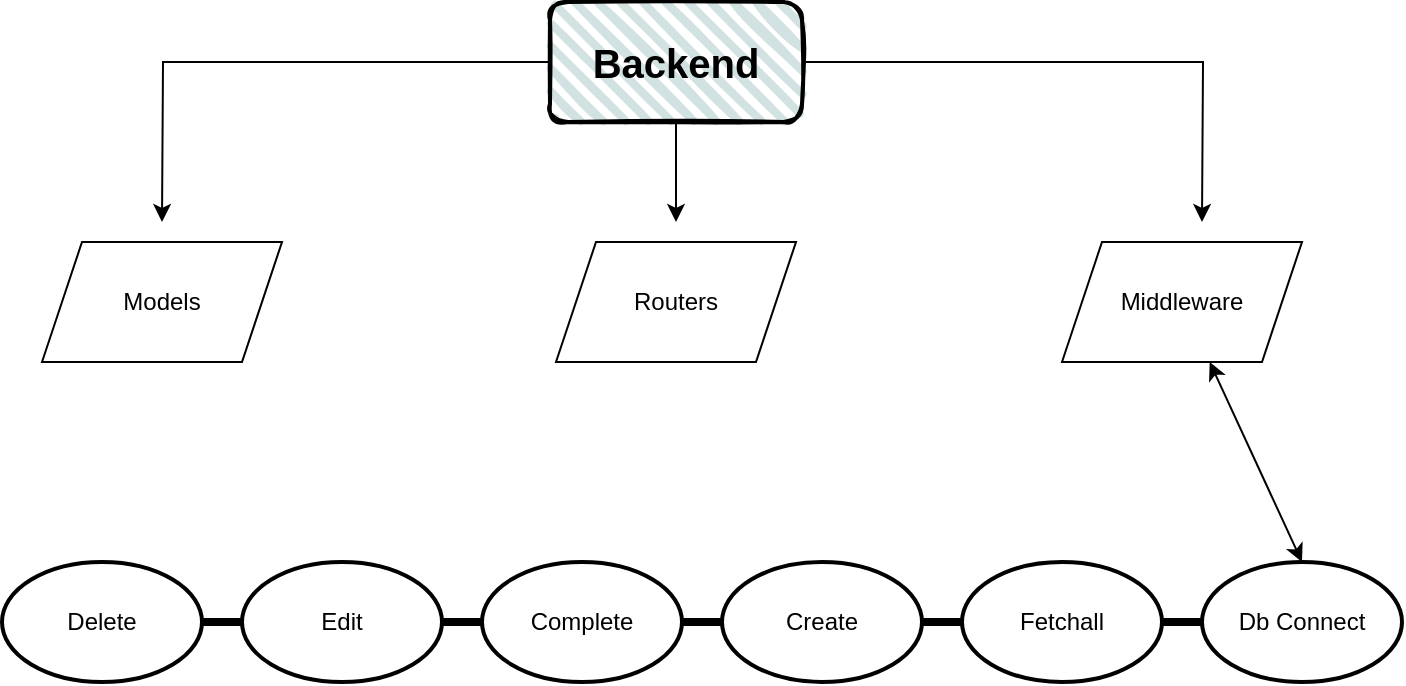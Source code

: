 <mxfile version="21.2.9" type="github">
  <diagram name="Page-1" id="6aqjIy7GvRXFz7WRcLJ5">
    <mxGraphModel dx="954" dy="620" grid="1" gridSize="10" guides="1" tooltips="1" connect="1" arrows="1" fold="1" page="1" pageScale="1" pageWidth="827" pageHeight="1169" math="0" shadow="0">
      <root>
        <mxCell id="0" />
        <mxCell id="1" parent="0" />
        <mxCell id="taxag1Nib_8XV-fWcnRe-9" style="edgeStyle=orthogonalEdgeStyle;rounded=0;orthogonalLoop=1;jettySize=auto;html=1;" edge="1" parent="1" source="taxag1Nib_8XV-fWcnRe-7">
          <mxGeometry relative="1" as="geometry">
            <mxPoint x="160" y="320" as="targetPoint" />
          </mxGeometry>
        </mxCell>
        <mxCell id="taxag1Nib_8XV-fWcnRe-10" style="edgeStyle=orthogonalEdgeStyle;rounded=0;orthogonalLoop=1;jettySize=auto;html=1;" edge="1" parent="1" source="taxag1Nib_8XV-fWcnRe-7">
          <mxGeometry relative="1" as="geometry">
            <mxPoint x="680" y="320" as="targetPoint" />
          </mxGeometry>
        </mxCell>
        <mxCell id="taxag1Nib_8XV-fWcnRe-11" style="edgeStyle=orthogonalEdgeStyle;rounded=0;orthogonalLoop=1;jettySize=auto;html=1;" edge="1" parent="1" source="taxag1Nib_8XV-fWcnRe-7">
          <mxGeometry relative="1" as="geometry">
            <mxPoint x="417" y="320" as="targetPoint" />
          </mxGeometry>
        </mxCell>
        <mxCell id="taxag1Nib_8XV-fWcnRe-7" value="&lt;b style=&quot;border-color: var(--border-color); font-size: 20px;&quot;&gt;Backend&lt;/b&gt;" style="rounded=1;whiteSpace=wrap;html=1;strokeWidth=2;fillWeight=4;hachureGap=8;hachureAngle=45;fillColor=#D2E2E2;sketch=1;" vertex="1" parent="1">
          <mxGeometry x="354" y="210" width="126" height="60" as="geometry" />
        </mxCell>
        <mxCell id="taxag1Nib_8XV-fWcnRe-12" value="Models" style="shape=parallelogram;perimeter=parallelogramPerimeter;whiteSpace=wrap;html=1;fixedSize=1;" vertex="1" parent="1">
          <mxGeometry x="100" y="330" width="120" height="60" as="geometry" />
        </mxCell>
        <mxCell id="taxag1Nib_8XV-fWcnRe-13" value="Routers" style="shape=parallelogram;perimeter=parallelogramPerimeter;whiteSpace=wrap;html=1;fixedSize=1;" vertex="1" parent="1">
          <mxGeometry x="357" y="330" width="120" height="60" as="geometry" />
        </mxCell>
        <mxCell id="taxag1Nib_8XV-fWcnRe-38" value="Complete" style="strokeWidth=2;html=1;shape=mxgraph.flowchart.start_1;whiteSpace=wrap;" vertex="1" parent="1">
          <mxGeometry x="320" y="490" width="100" height="60" as="geometry" />
        </mxCell>
        <mxCell id="taxag1Nib_8XV-fWcnRe-39" value="Edit" style="strokeWidth=2;html=1;shape=mxgraph.flowchart.start_1;whiteSpace=wrap;" vertex="1" parent="1">
          <mxGeometry x="200" y="490" width="100" height="60" as="geometry" />
        </mxCell>
        <mxCell id="taxag1Nib_8XV-fWcnRe-40" value="Create" style="strokeWidth=2;html=1;shape=mxgraph.flowchart.start_1;whiteSpace=wrap;" vertex="1" parent="1">
          <mxGeometry x="440" y="490" width="100" height="60" as="geometry" />
        </mxCell>
        <mxCell id="taxag1Nib_8XV-fWcnRe-41" value="Delete" style="strokeWidth=2;html=1;shape=mxgraph.flowchart.start_1;whiteSpace=wrap;" vertex="1" parent="1">
          <mxGeometry x="80" y="490" width="100" height="60" as="geometry" />
        </mxCell>
        <mxCell id="taxag1Nib_8XV-fWcnRe-42" value="Fetchall" style="strokeWidth=2;html=1;shape=mxgraph.flowchart.start_1;whiteSpace=wrap;" vertex="1" parent="1">
          <mxGeometry x="560" y="490" width="100" height="60" as="geometry" />
        </mxCell>
        <mxCell id="taxag1Nib_8XV-fWcnRe-43" value="Db Connect" style="strokeWidth=2;html=1;shape=mxgraph.flowchart.start_1;whiteSpace=wrap;" vertex="1" parent="1">
          <mxGeometry x="680" y="490" width="100" height="60" as="geometry" />
        </mxCell>
        <mxCell id="taxag1Nib_8XV-fWcnRe-75" value="" style="endArrow=classic;startArrow=classic;html=1;rounded=0;exitX=0.5;exitY=0;exitDx=0;exitDy=0;exitPerimeter=0;" edge="1" parent="1" source="taxag1Nib_8XV-fWcnRe-14">
          <mxGeometry width="50" height="50" relative="1" as="geometry">
            <mxPoint x="630" y="430" as="sourcePoint" />
            <mxPoint x="680" y="380" as="targetPoint" />
          </mxGeometry>
        </mxCell>
        <mxCell id="taxag1Nib_8XV-fWcnRe-76" value="" style="endArrow=classic;startArrow=classic;html=1;rounded=0;exitX=0.5;exitY=0;exitDx=0;exitDy=0;exitPerimeter=0;" edge="1" parent="1" source="taxag1Nib_8XV-fWcnRe-43" target="taxag1Nib_8XV-fWcnRe-14">
          <mxGeometry width="50" height="50" relative="1" as="geometry">
            <mxPoint x="730" y="490" as="sourcePoint" />
            <mxPoint x="680" y="380" as="targetPoint" />
          </mxGeometry>
        </mxCell>
        <mxCell id="taxag1Nib_8XV-fWcnRe-14" value="Middleware" style="shape=parallelogram;perimeter=parallelogramPerimeter;whiteSpace=wrap;html=1;fixedSize=1;" vertex="1" parent="1">
          <mxGeometry x="610" y="330" width="120" height="60" as="geometry" />
        </mxCell>
        <mxCell id="taxag1Nib_8XV-fWcnRe-80" value="" style="line;strokeWidth=4;html=1;perimeter=backbonePerimeter;points=[];outlineConnect=0;" vertex="1" parent="1">
          <mxGeometry x="180" y="515" width="20" height="10" as="geometry" />
        </mxCell>
        <mxCell id="taxag1Nib_8XV-fWcnRe-81" value="" style="line;strokeWidth=4;html=1;perimeter=backbonePerimeter;points=[];outlineConnect=0;" vertex="1" parent="1">
          <mxGeometry x="300" y="515" width="20" height="10" as="geometry" />
        </mxCell>
        <mxCell id="taxag1Nib_8XV-fWcnRe-82" value="" style="line;strokeWidth=4;html=1;perimeter=backbonePerimeter;points=[];outlineConnect=0;" vertex="1" parent="1">
          <mxGeometry x="420" y="515" width="20" height="10" as="geometry" />
        </mxCell>
        <mxCell id="taxag1Nib_8XV-fWcnRe-84" value="" style="line;strokeWidth=4;html=1;perimeter=backbonePerimeter;points=[];outlineConnect=0;" vertex="1" parent="1">
          <mxGeometry x="540" y="515" width="20" height="10" as="geometry" />
        </mxCell>
        <mxCell id="taxag1Nib_8XV-fWcnRe-85" value="" style="line;strokeWidth=4;html=1;perimeter=backbonePerimeter;points=[];outlineConnect=0;" vertex="1" parent="1">
          <mxGeometry x="660" y="515" width="20" height="10" as="geometry" />
        </mxCell>
      </root>
    </mxGraphModel>
  </diagram>
</mxfile>
